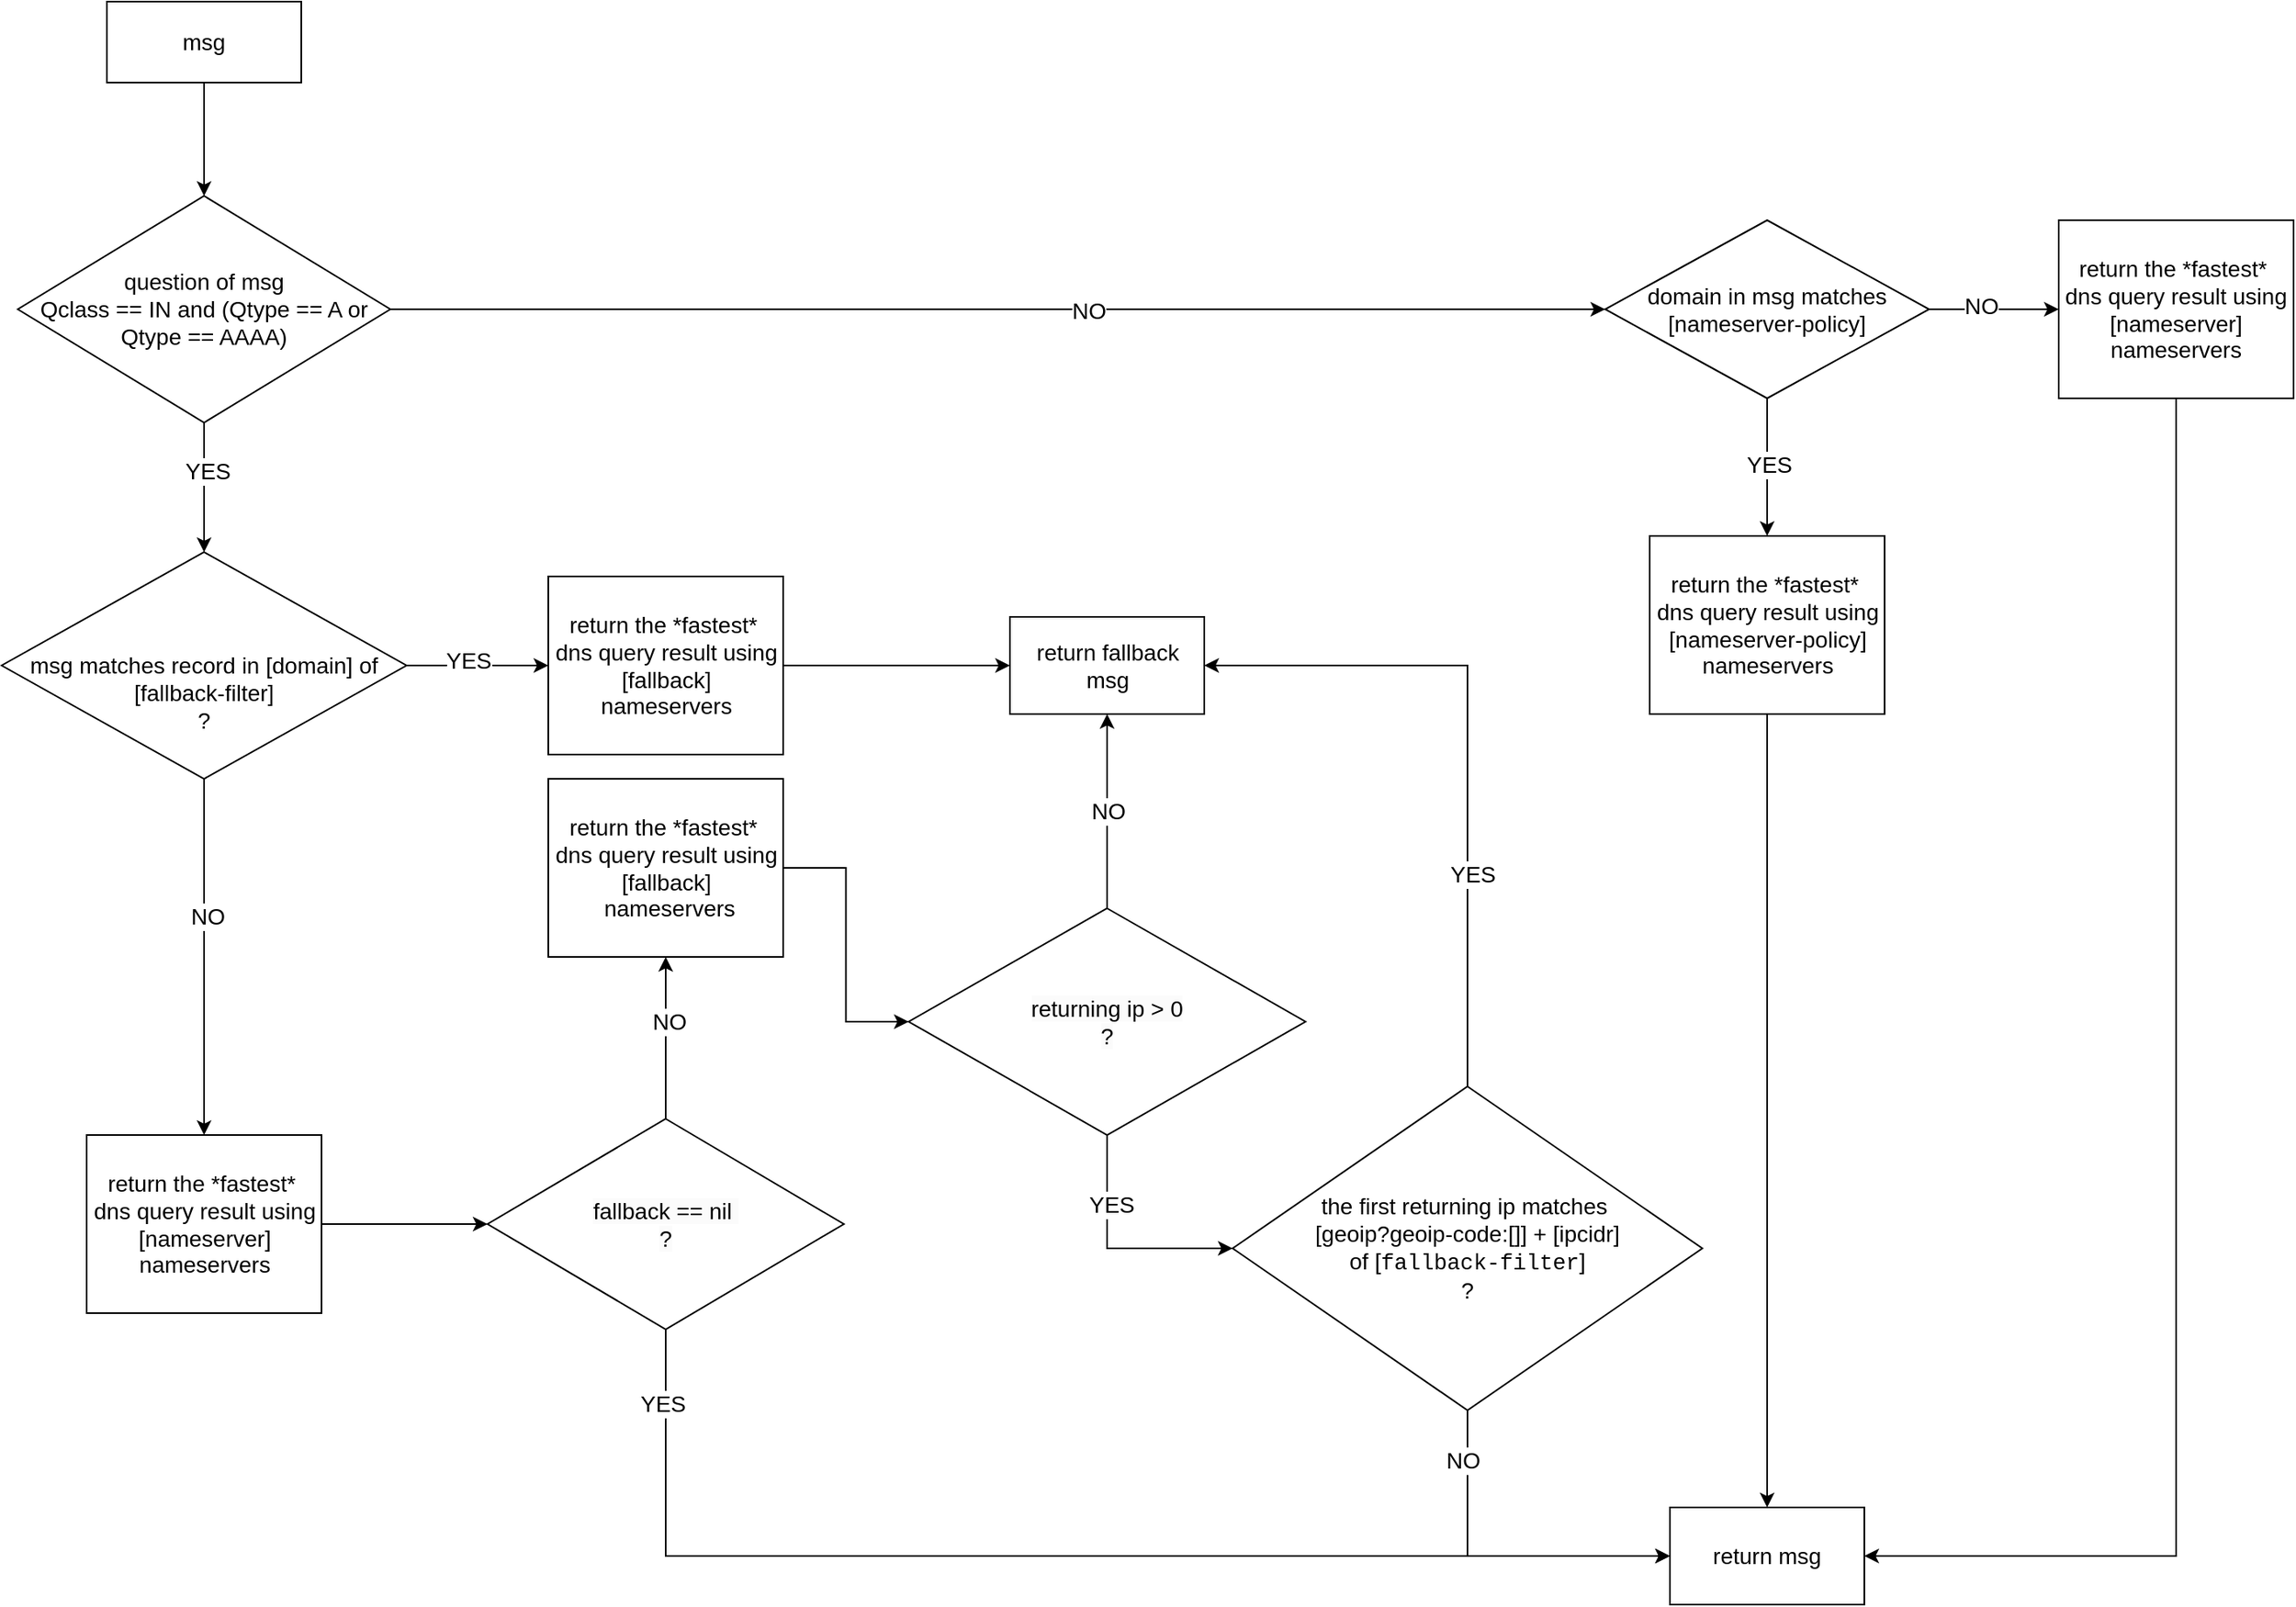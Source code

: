 <mxfile version="20.8.16" type="device"><diagram id="8ionN3kOKp7iqqxI-5i6" name="Page-1"><mxGraphModel dx="1793" dy="2168" grid="1" gridSize="10" guides="1" tooltips="1" connect="1" arrows="1" fold="1" page="1" pageScale="1" pageWidth="850" pageHeight="1100" math="0" shadow="0"><root><mxCell id="0"/><mxCell id="1" parent="0"/><mxCell id="aduB150DUjUJC-1jXBLD-33" style="edgeStyle=orthogonalEdgeStyle;rounded=0;orthogonalLoop=1;jettySize=auto;html=1;entryX=0;entryY=0.5;entryDx=0;entryDy=0;fontSize=14;" edge="1" parent="1" source="aduB150DUjUJC-1jXBLD-1" target="aduB150DUjUJC-1jXBLD-2"><mxGeometry relative="1" as="geometry"/></mxCell><mxCell id="aduB150DUjUJC-1jXBLD-34" value="YES" style="edgeLabel;html=1;align=center;verticalAlign=middle;resizable=0;points=[];fontSize=14;" vertex="1" connectable="0" parent="aduB150DUjUJC-1jXBLD-33"><mxGeometry x="-0.133" y="3" relative="1" as="geometry"><mxPoint as="offset"/></mxGeometry></mxCell><mxCell id="aduB150DUjUJC-1jXBLD-36" value="" style="edgeStyle=orthogonalEdgeStyle;rounded=0;orthogonalLoop=1;jettySize=auto;html=1;fontSize=14;entryX=0.5;entryY=0;entryDx=0;entryDy=0;" edge="1" parent="1" source="aduB150DUjUJC-1jXBLD-1" target="aduB150DUjUJC-1jXBLD-38"><mxGeometry relative="1" as="geometry"><mxPoint x="325" y="390" as="targetPoint"/></mxGeometry></mxCell><mxCell id="aduB150DUjUJC-1jXBLD-37" value="NO" style="edgeLabel;html=1;align=center;verticalAlign=middle;resizable=0;points=[];fontSize=14;" vertex="1" connectable="0" parent="aduB150DUjUJC-1jXBLD-36"><mxGeometry x="-0.233" y="2" relative="1" as="geometry"><mxPoint as="offset"/></mxGeometry></mxCell><mxCell id="aduB150DUjUJC-1jXBLD-1" value="&lt;font style=&quot;font-size: 14px;&quot;&gt;&lt;br&gt;&lt;br&gt;msg matches record in [domain] of &lt;br&gt;[fallback-filter]&lt;br&gt;?&lt;br&gt;&lt;/font&gt;" style="rhombus;whiteSpace=wrap;html=1;" vertex="1" parent="1"><mxGeometry x="200" y="130" width="250" height="140" as="geometry"/></mxCell><mxCell id="aduB150DUjUJC-1jXBLD-74" style="edgeStyle=orthogonalEdgeStyle;rounded=0;orthogonalLoop=1;jettySize=auto;html=1;exitX=1;exitY=0.5;exitDx=0;exitDy=0;entryX=0;entryY=0.5;entryDx=0;entryDy=0;fontSize=14;" edge="1" parent="1" source="aduB150DUjUJC-1jXBLD-2" target="aduB150DUjUJC-1jXBLD-68"><mxGeometry relative="1" as="geometry"/></mxCell><mxCell id="aduB150DUjUJC-1jXBLD-2" value="return the *fastest*&amp;nbsp; dns query result using [fallback] &lt;br&gt;nameservers" style="rounded=0;whiteSpace=wrap;html=1;fontSize=14;" vertex="1" parent="1"><mxGeometry x="537.5" y="145" width="145" height="110" as="geometry"/></mxCell><mxCell id="aduB150DUjUJC-1jXBLD-73" value="NO" style="edgeStyle=orthogonalEdgeStyle;rounded=0;orthogonalLoop=1;jettySize=auto;html=1;entryX=0.5;entryY=1;entryDx=0;entryDy=0;fontSize=14;" edge="1" parent="1" source="aduB150DUjUJC-1jXBLD-7" target="aduB150DUjUJC-1jXBLD-68"><mxGeometry relative="1" as="geometry"/></mxCell><mxCell id="aduB150DUjUJC-1jXBLD-76" style="edgeStyle=orthogonalEdgeStyle;rounded=0;orthogonalLoop=1;jettySize=auto;html=1;entryX=0;entryY=0.5;entryDx=0;entryDy=0;fontSize=14;" edge="1" parent="1" source="aduB150DUjUJC-1jXBLD-7" target="aduB150DUjUJC-1jXBLD-9"><mxGeometry relative="1" as="geometry"/></mxCell><mxCell id="aduB150DUjUJC-1jXBLD-77" value="YES" style="edgeLabel;html=1;align=center;verticalAlign=middle;resizable=0;points=[];fontSize=14;" vertex="1" connectable="0" parent="aduB150DUjUJC-1jXBLD-76"><mxGeometry x="-0.423" y="2" relative="1" as="geometry"><mxPoint as="offset"/></mxGeometry></mxCell><mxCell id="aduB150DUjUJC-1jXBLD-7" value="&lt;span style=&quot;color: rgb(0, 0, 0); font-family: Helvetica; font-size: 14px; font-style: normal; font-variant-ligatures: normal; font-variant-caps: normal; font-weight: 400; letter-spacing: normal; orphans: 2; text-align: center; text-indent: 0px; text-transform: none; widows: 2; word-spacing: 0px; -webkit-text-stroke-width: 0px; background-color: rgb(251, 251, 251); text-decoration-thickness: initial; text-decoration-style: initial; text-decoration-color: initial; float: none; display: inline !important;&quot;&gt;returning ip &amp;gt; 0&lt;br&gt;?&lt;br&gt;&lt;/span&gt;" style="rhombus;whiteSpace=wrap;html=1;fontSize=14;" vertex="1" parent="1"><mxGeometry x="760" y="350" width="245" height="140" as="geometry"/></mxCell><mxCell id="aduB150DUjUJC-1jXBLD-75" style="edgeStyle=orthogonalEdgeStyle;rounded=0;orthogonalLoop=1;jettySize=auto;html=1;exitX=0.5;exitY=0;exitDx=0;exitDy=0;entryX=1;entryY=0.5;entryDx=0;entryDy=0;fontSize=14;" edge="1" parent="1" source="aduB150DUjUJC-1jXBLD-9" target="aduB150DUjUJC-1jXBLD-68"><mxGeometry relative="1" as="geometry"/></mxCell><mxCell id="aduB150DUjUJC-1jXBLD-94" value="YES" style="edgeLabel;html=1;align=center;verticalAlign=middle;resizable=0;points=[];fontSize=14;" vertex="1" connectable="0" parent="aduB150DUjUJC-1jXBLD-75"><mxGeometry x="-0.382" y="-3" relative="1" as="geometry"><mxPoint y="-1" as="offset"/></mxGeometry></mxCell><mxCell id="aduB150DUjUJC-1jXBLD-87" style="edgeStyle=orthogonalEdgeStyle;rounded=0;orthogonalLoop=1;jettySize=auto;html=1;exitX=0.5;exitY=1;exitDx=0;exitDy=0;entryX=0;entryY=0.5;entryDx=0;entryDy=0;fontSize=14;" edge="1" parent="1" source="aduB150DUjUJC-1jXBLD-9" target="aduB150DUjUJC-1jXBLD-46"><mxGeometry relative="1" as="geometry"/></mxCell><mxCell id="aduB150DUjUJC-1jXBLD-88" value="NO" style="edgeLabel;html=1;align=center;verticalAlign=middle;resizable=0;points=[];fontSize=14;" vertex="1" connectable="0" parent="aduB150DUjUJC-1jXBLD-87"><mxGeometry x="-0.711" y="-3" relative="1" as="geometry"><mxPoint as="offset"/></mxGeometry></mxCell><mxCell id="aduB150DUjUJC-1jXBLD-9" value="&lt;br&gt;the first returning ip matches&amp;nbsp;&lt;br&gt;[geoip?geoip-code:[]] + [ipcidr] &lt;br&gt;of [&lt;span style=&quot;color: var(--color-prettylights-syntax-comment); background-color: var(--color-canvas-subtle); font-family: ui-monospace, SFMono-Regular, &amp;quot;SF Mono&amp;quot;, Menlo, Consolas, &amp;quot;Liberation Mono&amp;quot;, monospace; font-size: 13.6px; text-align: start;&quot;&gt;fallback-filter&lt;/span&gt;&lt;span style=&quot;background-color: initial;&quot;&gt;]&lt;br&gt;?&lt;br&gt;&amp;nbsp;&lt;br&gt;&lt;/span&gt;" style="rhombus;whiteSpace=wrap;html=1;fontSize=14;" vertex="1" parent="1"><mxGeometry x="960" y="460" width="290" height="200" as="geometry"/></mxCell><mxCell id="aduB150DUjUJC-1jXBLD-19" value="" style="edgeStyle=orthogonalEdgeStyle;rounded=0;orthogonalLoop=1;jettySize=auto;html=1;fontSize=14;" edge="1" parent="1" source="aduB150DUjUJC-1jXBLD-18" target="aduB150DUjUJC-1jXBLD-1"><mxGeometry relative="1" as="geometry"/></mxCell><mxCell id="aduB150DUjUJC-1jXBLD-20" value="YES" style="edgeLabel;html=1;align=center;verticalAlign=middle;resizable=0;points=[];fontSize=14;" vertex="1" connectable="0" parent="aduB150DUjUJC-1jXBLD-19"><mxGeometry x="-0.25" y="2" relative="1" as="geometry"><mxPoint as="offset"/></mxGeometry></mxCell><mxCell id="aduB150DUjUJC-1jXBLD-23" style="edgeStyle=orthogonalEdgeStyle;rounded=0;orthogonalLoop=1;jettySize=auto;html=1;entryX=0;entryY=0.5;entryDx=0;entryDy=0;fontSize=14;" edge="1" parent="1" source="aduB150DUjUJC-1jXBLD-18" target="aduB150DUjUJC-1jXBLD-22"><mxGeometry relative="1" as="geometry"/></mxCell><mxCell id="aduB150DUjUJC-1jXBLD-24" value="NO" style="edgeLabel;html=1;align=center;verticalAlign=middle;resizable=0;points=[];fontSize=14;" vertex="1" connectable="0" parent="aduB150DUjUJC-1jXBLD-23"><mxGeometry x="0.15" y="-1" relative="1" as="geometry"><mxPoint as="offset"/></mxGeometry></mxCell><mxCell id="aduB150DUjUJC-1jXBLD-18" value="question of msg&lt;br&gt;Qclass == IN and (Qtype == A or Qtype == AAAA)" style="rhombus;whiteSpace=wrap;html=1;fontSize=14;" vertex="1" parent="1"><mxGeometry x="210" y="-90" width="230" height="140" as="geometry"/></mxCell><mxCell id="aduB150DUjUJC-1jXBLD-26" value="" style="edgeStyle=orthogonalEdgeStyle;rounded=0;orthogonalLoop=1;jettySize=auto;html=1;fontSize=14;entryX=0.5;entryY=0;entryDx=0;entryDy=0;" edge="1" parent="1" source="aduB150DUjUJC-1jXBLD-22" target="aduB150DUjUJC-1jXBLD-27"><mxGeometry relative="1" as="geometry"><mxPoint x="1300" y="100" as="targetPoint"/></mxGeometry></mxCell><mxCell id="aduB150DUjUJC-1jXBLD-29" value="YES" style="edgeLabel;html=1;align=center;verticalAlign=middle;resizable=0;points=[];fontSize=14;" vertex="1" connectable="0" parent="aduB150DUjUJC-1jXBLD-26"><mxGeometry x="-0.04" y="1" relative="1" as="geometry"><mxPoint as="offset"/></mxGeometry></mxCell><mxCell id="aduB150DUjUJC-1jXBLD-31" style="edgeStyle=orthogonalEdgeStyle;rounded=0;orthogonalLoop=1;jettySize=auto;html=1;exitX=1;exitY=0.5;exitDx=0;exitDy=0;entryX=0;entryY=0.5;entryDx=0;entryDy=0;fontSize=14;" edge="1" parent="1" source="aduB150DUjUJC-1jXBLD-22" target="aduB150DUjUJC-1jXBLD-30"><mxGeometry relative="1" as="geometry"/></mxCell><mxCell id="aduB150DUjUJC-1jXBLD-32" value="NO" style="edgeLabel;html=1;align=center;verticalAlign=middle;resizable=0;points=[];fontSize=14;" vertex="1" connectable="0" parent="aduB150DUjUJC-1jXBLD-31"><mxGeometry x="-0.218" y="2" relative="1" as="geometry"><mxPoint as="offset"/></mxGeometry></mxCell><mxCell id="aduB150DUjUJC-1jXBLD-22" value="domain in msg matches&lt;br&gt;[nameserver-policy]" style="rhombus;whiteSpace=wrap;html=1;fontSize=14;" vertex="1" parent="1"><mxGeometry x="1190" y="-75" width="200" height="110" as="geometry"/></mxCell><mxCell id="aduB150DUjUJC-1jXBLD-89" style="edgeStyle=orthogonalEdgeStyle;rounded=0;orthogonalLoop=1;jettySize=auto;html=1;fontSize=14;" edge="1" parent="1" source="aduB150DUjUJC-1jXBLD-27" target="aduB150DUjUJC-1jXBLD-46"><mxGeometry relative="1" as="geometry"/></mxCell><mxCell id="aduB150DUjUJC-1jXBLD-27" value="return the *fastest*&amp;nbsp; dns query result using [nameserver-policy] nameservers" style="rounded=0;whiteSpace=wrap;html=1;fontSize=14;" vertex="1" parent="1"><mxGeometry x="1217.5" y="120" width="145" height="110" as="geometry"/></mxCell><mxCell id="aduB150DUjUJC-1jXBLD-91" style="edgeStyle=orthogonalEdgeStyle;rounded=0;orthogonalLoop=1;jettySize=auto;html=1;exitX=0.5;exitY=1;exitDx=0;exitDy=0;fontSize=14;entryX=1;entryY=0.5;entryDx=0;entryDy=0;" edge="1" parent="1" source="aduB150DUjUJC-1jXBLD-30" target="aduB150DUjUJC-1jXBLD-46"><mxGeometry relative="1" as="geometry"><mxPoint x="1550" y="790" as="targetPoint"/></mxGeometry></mxCell><mxCell id="aduB150DUjUJC-1jXBLD-30" value="return the *fastest*&amp;nbsp; dns query result using [nameserver&lt;span style=&quot;background-color: initial;&quot;&gt;] nameservers&lt;/span&gt;" style="rounded=0;whiteSpace=wrap;html=1;fontSize=14;" vertex="1" parent="1"><mxGeometry x="1470" y="-75" width="145" height="110" as="geometry"/></mxCell><mxCell id="aduB150DUjUJC-1jXBLD-62" style="edgeStyle=orthogonalEdgeStyle;rounded=0;orthogonalLoop=1;jettySize=auto;html=1;exitX=1;exitY=0.5;exitDx=0;exitDy=0;entryX=0;entryY=0.5;entryDx=0;entryDy=0;fontSize=14;" edge="1" parent="1" source="aduB150DUjUJC-1jXBLD-38" target="aduB150DUjUJC-1jXBLD-41"><mxGeometry relative="1" as="geometry"/></mxCell><mxCell id="aduB150DUjUJC-1jXBLD-38" value="return the *fastest*&amp;nbsp; dns query result using [nameserver&lt;span style=&quot;background-color: initial;&quot;&gt;] nameservers&lt;/span&gt;" style="rounded=0;whiteSpace=wrap;html=1;fontSize=14;" vertex="1" parent="1"><mxGeometry x="252.5" y="490" width="145" height="110" as="geometry"/></mxCell><mxCell id="aduB150DUjUJC-1jXBLD-69" value="" style="edgeStyle=orthogonalEdgeStyle;rounded=0;orthogonalLoop=1;jettySize=auto;html=1;fontSize=14;" edge="1" parent="1" source="aduB150DUjUJC-1jXBLD-41" target="aduB150DUjUJC-1jXBLD-67"><mxGeometry relative="1" as="geometry"/></mxCell><mxCell id="aduB150DUjUJC-1jXBLD-93" value="NO" style="edgeLabel;html=1;align=center;verticalAlign=middle;resizable=0;points=[];fontSize=14;" vertex="1" connectable="0" parent="aduB150DUjUJC-1jXBLD-69"><mxGeometry x="0.185" y="-2" relative="1" as="geometry"><mxPoint y="-1" as="offset"/></mxGeometry></mxCell><mxCell id="aduB150DUjUJC-1jXBLD-86" style="edgeStyle=orthogonalEdgeStyle;rounded=0;orthogonalLoop=1;jettySize=auto;html=1;exitX=0.5;exitY=1;exitDx=0;exitDy=0;entryX=0;entryY=0.5;entryDx=0;entryDy=0;fontSize=14;" edge="1" parent="1" source="aduB150DUjUJC-1jXBLD-41" target="aduB150DUjUJC-1jXBLD-46"><mxGeometry relative="1" as="geometry"/></mxCell><mxCell id="aduB150DUjUJC-1jXBLD-92" value="YES" style="edgeLabel;html=1;align=center;verticalAlign=middle;resizable=0;points=[];fontSize=14;" vertex="1" connectable="0" parent="aduB150DUjUJC-1jXBLD-86"><mxGeometry x="-0.876" y="-2" relative="1" as="geometry"><mxPoint y="-1" as="offset"/></mxGeometry></mxCell><mxCell id="aduB150DUjUJC-1jXBLD-41" value="&lt;span style=&quot;color: rgb(0, 0, 0); font-family: Helvetica; font-size: 14px; font-style: normal; font-variant-ligatures: normal; font-variant-caps: normal; font-weight: 400; letter-spacing: normal; orphans: 2; text-align: center; text-indent: 0px; text-transform: none; widows: 2; word-spacing: 0px; -webkit-text-stroke-width: 0px; background-color: rgb(251, 251, 251); text-decoration-thickness: initial; text-decoration-style: initial; text-decoration-color: initial; float: none; display: inline !important;&quot;&gt;fallback == nil&amp;nbsp;&lt;br&gt;?&lt;br&gt;&lt;/span&gt;" style="rhombus;whiteSpace=wrap;html=1;fontSize=14;" vertex="1" parent="1"><mxGeometry x="500" y="480" width="220" height="130" as="geometry"/></mxCell><mxCell id="aduB150DUjUJC-1jXBLD-43" style="edgeStyle=orthogonalEdgeStyle;rounded=0;orthogonalLoop=1;jettySize=auto;html=1;exitX=0.5;exitY=1;exitDx=0;exitDy=0;fontSize=14;" edge="1" parent="1" source="aduB150DUjUJC-1jXBLD-41" target="aduB150DUjUJC-1jXBLD-41"><mxGeometry relative="1" as="geometry"/></mxCell><mxCell id="aduB150DUjUJC-1jXBLD-46" value="return msg" style="whiteSpace=wrap;html=1;fontSize=14;" vertex="1" parent="1"><mxGeometry x="1230" y="720" width="120" height="60" as="geometry"/></mxCell><mxCell id="aduB150DUjUJC-1jXBLD-70" style="edgeStyle=orthogonalEdgeStyle;rounded=0;orthogonalLoop=1;jettySize=auto;html=1;entryX=0;entryY=0.5;entryDx=0;entryDy=0;fontSize=14;" edge="1" parent="1" source="aduB150DUjUJC-1jXBLD-67" target="aduB150DUjUJC-1jXBLD-7"><mxGeometry relative="1" as="geometry"/></mxCell><mxCell id="aduB150DUjUJC-1jXBLD-67" value="return the *fastest*&amp;nbsp; dns query result using [fallback&lt;span style=&quot;background-color: initial;&quot;&gt;]&lt;br&gt;&amp;nbsp;nameservers&lt;/span&gt;" style="rounded=0;whiteSpace=wrap;html=1;fontSize=14;" vertex="1" parent="1"><mxGeometry x="537.5" y="270" width="145" height="110" as="geometry"/></mxCell><mxCell id="aduB150DUjUJC-1jXBLD-68" value="return fallback msg" style="whiteSpace=wrap;html=1;fontSize=14;" vertex="1" parent="1"><mxGeometry x="822.5" y="170" width="120" height="60" as="geometry"/></mxCell><mxCell id="aduB150DUjUJC-1jXBLD-85" style="edgeStyle=orthogonalEdgeStyle;rounded=0;orthogonalLoop=1;jettySize=auto;html=1;exitX=0.5;exitY=1;exitDx=0;exitDy=0;fontSize=14;" edge="1" parent="1" source="aduB150DUjUJC-1jXBLD-27" target="aduB150DUjUJC-1jXBLD-27"><mxGeometry relative="1" as="geometry"/></mxCell><mxCell id="aduB150DUjUJC-1jXBLD-96" style="edgeStyle=orthogonalEdgeStyle;rounded=0;orthogonalLoop=1;jettySize=auto;html=1;entryX=0.5;entryY=0;entryDx=0;entryDy=0;fontSize=14;" edge="1" parent="1" source="aduB150DUjUJC-1jXBLD-95" target="aduB150DUjUJC-1jXBLD-18"><mxGeometry relative="1" as="geometry"/></mxCell><mxCell id="aduB150DUjUJC-1jXBLD-95" value="msg" style="rounded=0;whiteSpace=wrap;html=1;fontSize=14;" vertex="1" parent="1"><mxGeometry x="265" y="-210" width="120" height="50" as="geometry"/></mxCell></root></mxGraphModel></diagram></mxfile>